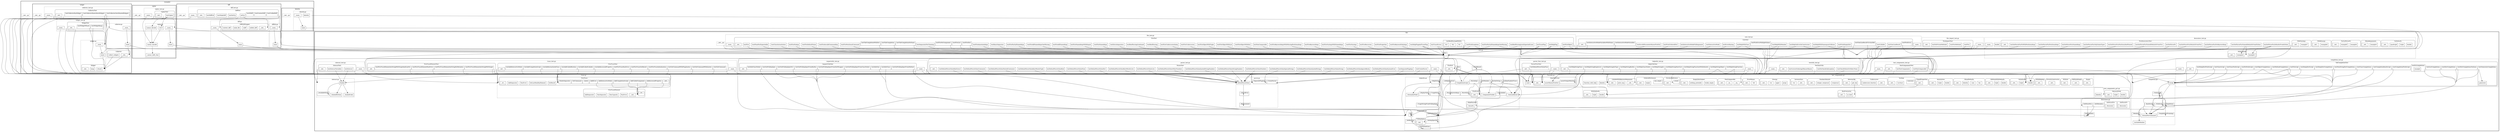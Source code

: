 strict digraph {
compound = true;
concentrate=true;
node [shape=box];

subgraph cluster130 {
style=bold;label="examples";
GRAPH_DUMMY130 [shape=point, style=invis];
subgraph cluster20 {
style=bold;label="cipher";
GRAPH_DUMMY20 [shape=point, style=invis];
subgraph cluster0 {
style=dashed;label="cipher.py";
GRAPH_DUMMY0 [shape=point, style=invis];
1 [style=solid,label="caesar_encode"];
4 [style=solid,label="caesar_decode"];
7 [style=solid,label="rot13"];
9 [style=solid,label="_caesar_shift_char"];
12 [style=solid,label="main"];
13 [style=solid,label="__main__"];
}
subgraph cluster14 {
style=dashed;label="cipher_test.py";
GRAPH_DUMMY14 [shape=point, style=invis];
subgraph cluster15 {
style=rounded;label="CipherTest";
GRAPH_DUMMY15 [shape=point, style=invis];
16 [style=solid,label="testCipher"];
18 [style=solid,label="__init__"];
}
19 [style=solid,label="__main__"];
}
21 [style=dashed,label="__init__.py"];
}
subgraph cluster74 {
style=bold;label="diff";
GRAPH_DUMMY74 [shape=point, style=invis];
subgraph cluster22 {
style=dashed;label="diff.py";
GRAPH_DUMMY22 [shape=point, style=invis];
subgraph cluster23 {
style=rounded;label="DiffLibWrapper";
GRAPH_DUMMY23 [shape=point, style=invis];
24 [style=solid,label="__init__"];
34 [style=solid,label="unified_diff"];
37 [style=solid,label="ndiff"];
39 [style=solid,label="make_file"];
43 [style=solid,label="context_diff"];
}
46 [style=solid,label="main"];
47 [style=solid,label="__main__"];
}
subgraph cluster48 {
style=dashed;label="difffull.py";
GRAPH_DUMMY48 [shape=point, style=invis];
49 [style=solid,label="main"];
50 [style=solid,label="__main__"];
}
subgraph cluster51 {
style=dashed;label="diff_test.py";
GRAPH_DUMMY51 [shape=point, style=invis];
subgraph cluster52 {
style=rounded;label="DiffTest";
GRAPH_DUMMY52 [shape=point, style=invis];
53 [style=solid,label="setUp"];
55 [style=solid,label="testSetUp"];
subgraph cluster57 {
style=solid;label="testUnifiedDiff";
GRAPH_DUMMY57 [shape=point, style=invis];
}
subgraph cluster60 {
style=solid;label="testContextDiff";
GRAPH_DUMMY60 [shape=point, style=invis];
}
subgraph cluster64 {
style=solid;label="testNDiff";
GRAPH_DUMMY64 [shape=point, style=invis];
}
68 [style=solid,label="testMakeDiff"];
70 [style=solid,label="testDiffFull"];
72 [style=solid,label="__init__"];
}
73 [style=solid,label="__main__"];
}
75 [style=dashed,label="__init__.py"];
}
subgraph cluster82 {
style=bold;label="identity";
GRAPH_DUMMY82 [shape=point, style=invis];
subgraph cluster76 {
style=dashed;label="identity.py";
GRAPH_DUMMY76 [shape=point, style=invis];
77 [style=solid,label="identity"];
79 [style=solid,label="main"];
81 [style=solid,label="__main__"];
}
83 [style=dashed,label="__init__.py"];
}
subgraph cluster128 {
style=bold;label="widget";
GRAPH_DUMMY128 [shape=point, style=invis];
subgraph cluster84 {
style=dashed;label="collector.py";
GRAPH_DUMMY84 [shape=point, style=invis];
subgraph cluster85 {
style=rounded;label="Collector";
GRAPH_DUMMY85 [shape=point, style=invis];
86 [style=solid,label="__init__"];
90 [style=solid,label="collect_widgets"];
}
92 [style=solid,label="main"];
93 [style=solid,label="__main__"];
}
subgraph cluster94 {
style=dashed;label="collector_test.py";
GRAPH_DUMMY94 [shape=point, style=invis];
subgraph cluster95 {
style=rounded;label="CollectorTest";
GRAPH_DUMMY95 [shape=point, style=invis];
subgraph cluster96 {
style=solid;label="testCollectorHasWidget";
GRAPH_DUMMY96 [shape=point, style=invis];
}
subgraph cluster99 {
style=solid;label="testCollectorWantsMoreWidgets";
GRAPH_DUMMY99 [shape=point, style=invis];
}
subgraph cluster102 {
style=solid;label="testCollectorGetsWantedWidgets";
GRAPH_DUMMY102 [shape=point, style=invis];
}
105 [style=solid,label="__init__"];
}
106 [style=solid,label="__main__"];
}
subgraph cluster107 {
style=dashed;label="widget.py";
GRAPH_DUMMY107 [shape=point, style=invis];
subgraph cluster108 {
style=rounded;label="Widget";
GRAPH_DUMMY108 [shape=point, style=invis];
109 [style=solid,label="whack"];
112 [style=solid,label="bang"];
115 [style=solid,label="__init__"];
}
116 [style=solid,label="main"];
117 [style=solid,label="__main__"];
}
subgraph cluster118 {
style=dashed;label="widget_test.py";
GRAPH_DUMMY118 [shape=point, style=invis];
subgraph cluster119 {
style=rounded;label="WidgetTest";
GRAPH_DUMMY119 [shape=point, style=invis];
subgraph cluster120 {
style=solid;label="testWidgetWhack";
GRAPH_DUMMY120 [shape=point, style=invis];
}
subgraph cluster123 {
style=solid;label="testWidgetBang";
GRAPH_DUMMY123 [shape=point, style=invis];
}
126 [style=solid,label="__init__"];
}
127 [style=solid,label="__main__"];
}
129 [style=dashed,label="__init__.py"];
}
131 [style=dashed,label="__init__.py"];
}
subgraph cluster1351 {
style=bold;label="fire";
GRAPH_DUMMY1351 [shape=point, style=invis];
subgraph cluster132 {
style=dashed;label="completion.py";
GRAPH_DUMMY132 [shape=point, style=invis];
133 [style=solid,label="Script"];
subgraph cluster138 {
style=solid;label="_BashScript";
GRAPH_DUMMY138 [shape=point, style=invis];
}
subgraph cluster148 {
style=solid;label="_FishScript";
GRAPH_DUMMY148 [shape=point, style=invis];
}
158 [style=solid,label="_IncludeMember"];
subgraph cluster161 {
style=solid;label="_Members";
GRAPH_DUMMY161 [shape=point, style=invis];
}
subgraph cluster165 {
style=solid;label="_CompletionsFromArgs";
GRAPH_DUMMY165 [shape=point, style=invis];
}
subgraph cluster169 {
style=solid;label="Completions";
GRAPH_DUMMY169 [shape=point, style=invis];
}
173 [style=solid,label="_FormatForCommand"];
subgraph cluster175 {
style=solid;label="_Commands";
GRAPH_DUMMY175 [shape=point, style=invis];
}
}
subgraph cluster179 {
style=dashed;label="completion_test.py";
GRAPH_DUMMY179 [shape=point, style=invis];
subgraph cluster180 {
style=rounded;label="TabCompletionTest";
GRAPH_DUMMY180 [shape=point, style=invis];
subgraph cluster181 {
style=solid;label="testCompletionBashScript";
GRAPH_DUMMY181 [shape=point, style=invis];
}
subgraph cluster185 {
style=solid;label="testCompletionFishScript";
GRAPH_DUMMY185 [shape=point, style=invis];
}
subgraph cluster189 {
style=solid;label="testFnCompletions";
GRAPH_DUMMY189 [shape=point, style=invis];
191 [style=solid,label="example"];
}
subgraph cluster196 {
style=solid;label="testListCompletions";
GRAPH_DUMMY196 [shape=point, style=invis];
}
subgraph cluster199 {
style=solid;label="testDictCompletions";
GRAPH_DUMMY199 [shape=point, style=invis];
}
subgraph cluster203 {
style=solid;label="testDictCompletionsVerbose";
GRAPH_DUMMY203 [shape=point, style=invis];
}
subgraph cluster207 {
style=solid;label="testDeepDictCompletions";
GRAPH_DUMMY207 [shape=point, style=invis];
}
subgraph cluster211 {
style=solid;label="testDeepDictScript";
GRAPH_DUMMY211 [shape=point, style=invis];
}
subgraph cluster215 {
style=solid;label="testFnScript";
GRAPH_DUMMY215 [shape=point, style=invis];
}
subgraph cluster218 {
style=solid;label="testClassScript";
GRAPH_DUMMY218 [shape=point, style=invis];
}
subgraph cluster221 {
style=solid;label="testDeepDictFishScript";
GRAPH_DUMMY221 [shape=point, style=invis];
}
subgraph cluster225 {
style=solid;label="testFnFishScript";
GRAPH_DUMMY225 [shape=point, style=invis];
}
subgraph cluster228 {
style=solid;label="testClassFishScript";
GRAPH_DUMMY228 [shape=point, style=invis];
}
subgraph cluster231 {
style=solid;label="testNonStringDictCompletions";
GRAPH_DUMMY231 [shape=point, style=invis];
}
subgraph cluster234 {
style=solid;label="testGeneratorCompletions";
GRAPH_DUMMY234 [shape=point, style=invis];
236 [style=solid,label="generator"];
}
subgraph cluster238 {
style=solid;label="testClassCompletions";
GRAPH_DUMMY238 [shape=point, style=invis];
}
subgraph cluster241 {
style=solid;label="testObjectCompletions";
GRAPH_DUMMY241 [shape=point, style=invis];
}
subgraph cluster244 {
style=solid;label="testMethodCompletions";
GRAPH_DUMMY244 [shape=point, style=invis];
}
247 [style=solid,label="__init__"];
}
248 [style=solid,label="__main__"];
}
subgraph cluster249 {
style=dashed;label="core.py";
GRAPH_DUMMY249 [shape=point, style=invis];
subgraph cluster250 {
style=solid;label="Fire";
GRAPH_DUMMY250 [shape=point, style=invis];
}
262 [style=solid,label="CompletionScript"];
subgraph cluster266 {
style=rounded;label="FireError";
GRAPH_DUMMY266 [shape=point, style=invis];
267 [style=solid,label="__init__"];
}
subgraph cluster268 {
style=rounded;label="FireExit";
GRAPH_DUMMY268 [shape=point, style=invis];
269 [style=solid,label="__init__"];
}
subgraph cluster274 {
style=solid;label="_IsHelpShortcut";
GRAPH_DUMMY274 [shape=point, style=invis];
}
subgraph cluster285 {
style=solid;label="_PrintResult";
GRAPH_DUMMY285 [shape=point, style=invis];
}
subgraph cluster289 {
style=solid;label="_DictAsString";
GRAPH_DUMMY289 [shape=point, style=invis];
}
297 [style=solid,label="_ComponentVisible"];
300 [style=solid,label="_OneLineResult"];
subgraph cluster302 {
style=solid;label="_Fire";
GRAPH_DUMMY302 [shape=point, style=invis];
}
subgraph cluster338 {
style=solid;label="_GetMember";
GRAPH_DUMMY338 [shape=point, style=invis];
}
subgraph cluster344 {
style=solid;label="_CallAndUpdateTrace";
GRAPH_DUMMY344 [shape=point, style=invis];
}
subgraph cluster356 {
style=solid;label="_CallCallable";
GRAPH_DUMMY356 [shape=point, style=invis];
}
subgraph cluster364 {
style=solid;label="_MakeParseFn";
GRAPH_DUMMY364 [shape=point, style=invis];
370 [style=solid,label="_ParseFn"];
}
subgraph cluster372 {
style=solid;label="_ParseArgs";
GRAPH_DUMMY372 [shape=point, style=invis];
}
subgraph cluster385 {
style=solid;label="_ParseKeywordArgs";
GRAPH_DUMMY385 [shape=point, style=invis];
}
subgraph cluster401 {
style=solid;label="_ParseValue";
GRAPH_DUMMY401 [shape=point, style=invis];
}
}
subgraph cluster411 {
style=dashed;label="core_test.py";
GRAPH_DUMMY411 [shape=point, style=invis];
subgraph cluster412 {
style=rounded;label="CoreTest";
GRAPH_DUMMY412 [shape=point, style=invis];
413 [style=solid,label="testOneLineResult"];
subgraph cluster415 {
style=solid;label="testOneLineResultCircularRef";
GRAPH_DUMMY415 [shape=point, style=invis];
}
418 [style=solid,label="testInteractiveMode"];
421 [style=solid,label="testInteractiveModeFullArgument"];
subgraph cluster424 {
style=solid;label="testInteractiveModeVariables";
GRAPH_DUMMY424 [shape=point, style=invis];
}
subgraph cluster428 {
style=solid;label="testInteractiveModeVariablesWithName";
GRAPH_DUMMY428 [shape=point, style=invis];
}
432 [style=solid,label="testHelpWithClass"];
434 [style=solid,label="testHelpWithMember"];
436 [style=solid,label="testHelpOnErrorInConstructor"];
438 [style=solid,label="testHelpWithNamespaceCollision"];
440 [style=solid,label="testInvalidParameterRaisesFireExit"];
442 [style=solid,label="testErrorRaising"];
subgraph cluster444 {
style=solid;label="testFireError";
GRAPH_DUMMY444 [shape=point, style=invis];
}
subgraph cluster447 {
style=solid;label="testFireErrorMultipleValues";
GRAPH_DUMMY447 [shape=point, style=invis];
}
450 [style=solid,label="testPrintEmptyDict"];
452 [style=solid,label="testPrintOrderedDict"];
454 [style=solid,label="testCallable"];
456 [style=solid,label="__init__"];
}
457 [style=solid,label="__main__"];
}
subgraph cluster458 {
style=dashed;label="decorators.py";
GRAPH_DUMMY458 [shape=point, style=invis];
subgraph cluster462 {
style=solid;label="SetParseFn";
GRAPH_DUMMY462 [shape=point, style=invis];
465 [style=solid,label="_Decorator"];
}
subgraph cluster467 {
style=solid;label="SetParseFns";
GRAPH_DUMMY467 [shape=point, style=invis];
470 [style=solid,label="_Decorator"];
}
subgraph cluster472 {
style=solid;label="_SetMetadata";
GRAPH_DUMMY472 [shape=point, style=invis];
}
subgraph cluster478 {
style=solid;label="GetMetadata";
GRAPH_DUMMY478 [shape=point, style=invis];
}
subgraph cluster481 {
style=solid;label="GetParseFns";
GRAPH_DUMMY481 [shape=point, style=invis];
}
}
subgraph cluster485 {
style=dashed;label="decorators_test.py";
GRAPH_DUMMY485 [shape=point, style=invis];
subgraph cluster486 {
style=rounded;label="NoDefaults";
GRAPH_DUMMY486 [shape=point, style=invis];
487 [style=solid,label="double"];
490 [style=solid,label="triple"];
493 [style=solid,label="quadruple"];
496 [style=solid,label="__init__"];
}
497 [style=solid,label="double"];
subgraph cluster499 {
style=rounded;label="WithDefaults";
GRAPH_DUMMY499 [shape=point, style=invis];
500 [style=solid,label="example1"];
503 [style=solid,label="example2"];
506 [style=solid,label="__init__"];
}
subgraph cluster507 {
style=rounded;label="MixedArguments";
GRAPH_DUMMY507 [shape=point, style=invis];
508 [style=solid,label="example3"];
512 [style=solid,label="__init__"];
}
subgraph cluster513 {
style=rounded;label="PartialParseFn";
GRAPH_DUMMY513 [shape=point, style=invis];
514 [style=solid,label="example4"];
518 [style=solid,label="example5"];
522 [style=solid,label="__init__"];
}
subgraph cluster523 {
style=rounded;label="WithKwargs";
GRAPH_DUMMY523 [shape=point, style=invis];
524 [style=solid,label="example6"];
527 [style=solid,label="__init__"];
}
subgraph cluster528 {
style=rounded;label="WithVarArgs";
GRAPH_DUMMY528 [shape=point, style=invis];
529 [style=solid,label="example7"];
535 [style=solid,label="__init__"];
}
subgraph cluster536 {
style=rounded;label="FireDecoratorsTest";
GRAPH_DUMMY536 [shape=point, style=invis];
537 [style=solid,label="testSetParseFnsNamedArgs"];
539 [style=solid,label="testSetParseFnsPositionalArgs"];
541 [style=solid,label="testSetParseFnsFnWithPositionalArgs"];
543 [style=solid,label="testSetParseFnsDefaultsFromPython"];
545 [style=solid,label="testSetParseFnsDefaultsFromFire"];
547 [style=solid,label="testSetParseFnsNamedDefaultsFromPython"];
549 [style=solid,label="testSetParseFnsNamedDefaultsFromFire"];
551 [style=solid,label="testSetParseFnsPositionalAndNamed"];
553 [style=solid,label="testSetParseFnsOnlySomeTypes"];
555 [style=solid,label="testSetParseFnsForKeywordArgs"];
557 [style=solid,label="testSetParseFn"];
559 [style=solid,label="__init__"];
}
560 [style=solid,label="__main__"];
}
subgraph cluster561 {
style=dashed;label="fire_import_test.py";
GRAPH_DUMMY561 [shape=point, style=invis];
subgraph cluster562 {
style=rounded;label="FireImportTest";
GRAPH_DUMMY562 [shape=point, style=invis];
563 [style=solid,label="testFire"];
565 [style=solid,label="testFireMethods"];
567 [style=solid,label="testNoPrivateMethods"];
569 [style=solid,label="__init__"];
}
570 [style=solid,label="__main__"];
}
subgraph cluster571 {
style=dashed;label="fire_test.py";
GRAPH_DUMMY571 [shape=point, style=invis];
subgraph cluster572 {
style=rounded;label="FireTest";
GRAPH_DUMMY572 [shape=point, style=invis];
573 [style=solid,label="testFire"];
575 [style=solid,label="testFirePositionalCommand"];
577 [style=solid,label="testFireInvalidCommandArg"];
579 [style=solid,label="testFireDefaultName"];
581 [style=solid,label="testFireNoArgs"];
583 [style=solid,label="testFireExceptions"];
585 [style=solid,label="testFireNamedArgs"];
587 [style=solid,label="testFireNamedArgsWithEquals"];
589 [style=solid,label="testFireAllNamedArgs"];
591 [style=solid,label="testFireAllNamedArgsOneMissing"];
593 [style=solid,label="testFirePartialNamedArgs"];
595 [style=solid,label="testFirePartialNamedArgsOneMissing"];
597 [style=solid,label="testFireAnnotatedArgs"];
599 [style=solid,label="testFireKeywordOnlyArgs"];
601 [style=solid,label="testFireProperties"];
603 [style=solid,label="testFireRecursion"];
605 [style=solid,label="testFireVarArgs"];
607 [style=solid,label="testFireVarArgsWithNamedArgs"];
609 [style=solid,label="testFireKeywordArgs"];
611 [style=solid,label="testFireKeywordArgsWithMissingPositionalArgs"];
613 [style=solid,label="testFireObject"];
subgraph cluster615 {
style=solid;label="testFireDict";
GRAPH_DUMMY615 [shape=point, style=invis];
}
618 [style=solid,label="testFireObjectWithDict"];
subgraph cluster620 {
style=solid;label="testFireList";
GRAPH_DUMMY620 [shape=point, style=invis];
}
623 [style=solid,label="testFireObjectWithList"];
625 [style=solid,label="testFireObjectWithTuple"];
subgraph cluster627 {
style=solid;label="testFireNoComponent";
GRAPH_DUMMY627 [shape=point, style=invis];
}
631 [style=solid,label="testFireUnderscores"];
633 [style=solid,label="testFireUnderscoresInArg"];
635 [style=solid,label="testBoolParsing"];
637 [style=solid,label="testBoolParsingContinued"];
639 [style=solid,label="testBoolParsingLessExpectedCases"];
subgraph cluster641 {
style=solid;label="testBoolParsingWithNo";
GRAPH_DUMMY641 [shape=point, style=invis];
643 [style=solid,label="fn1"];
646 [style=solid,label="fn2"];
649 [style=solid,label="fn3"];
}
652 [style=solid,label="testTraceFlag"];
654 [style=solid,label="testHelpFlag"];
656 [style=solid,label="testHelpFlagAndTraceFlag"];
subgraph cluster658 {
style=solid;label="testTabCompletionNoName";
GRAPH_DUMMY658 [shape=point, style=invis];
}
subgraph cluster661 {
style=solid;label="testTabCompletion";
GRAPH_DUMMY661 [shape=point, style=invis];
}
subgraph cluster664 {
style=solid;label="testTabCompletionWithDict";
GRAPH_DUMMY664 [shape=point, style=invis];
}
668 [style=solid,label="testBasicSeparator"];
670 [style=solid,label="testNonComparable"];
672 [style=solid,label="testExtraSeparators"];
674 [style=solid,label="testSeparatorForChaining"];
676 [style=solid,label="testFloatForExpectedInt"];
678 [style=solid,label="testClassInstantiation"];
680 [style=solid,label="testTraceErrors"];
682 [style=solid,label="__init__"];
}
683 [style=solid,label="__main__"];
}
subgraph cluster684 {
style=dashed;label="helputils.py";
GRAPH_DUMMY684 [shape=point, style=invis];
685 [style=solid,label="_NormalizeField"];
subgraph cluster687 {
style=solid;label="_DisplayValue";
GRAPH_DUMMY687 [shape=point, style=invis];
}
subgraph cluster695 {
style=solid;label="HelpString";
GRAPH_DUMMY695 [shape=point, style=invis];
}
subgraph cluster706 {
style=solid;label="_UsageStringFromFullArgSpec";
GRAPH_DUMMY706 [shape=point, style=invis];
}
subgraph cluster717 {
style=solid;label="UsageString";
GRAPH_DUMMY717 [shape=point, style=invis];
}
}
subgraph cluster725 {
style=dashed;label="helputils_test.py";
GRAPH_DUMMY725 [shape=point, style=invis];
subgraph cluster726 {
style=rounded;label="HelpUtilsTest";
GRAPH_DUMMY726 [shape=point, style=invis];
subgraph cluster727 {
style=solid;label="testHelpStringClass";
GRAPH_DUMMY727 [shape=point, style=invis];
}
subgraph cluster730 {
style=solid;label="testHelpStringObject";
GRAPH_DUMMY730 [shape=point, style=invis];
}
subgraph cluster734 {
style=solid;label="testHelpStringFunction";
GRAPH_DUMMY734 [shape=point, style=invis];
}
subgraph cluster738 {
style=solid;label="testHelpStringFunctionWithDefaults";
GRAPH_DUMMY738 [shape=point, style=invis];
}
subgraph cluster742 {
style=solid;label="testHelpStringBuiltin";
GRAPH_DUMMY742 [shape=point, style=invis];
}
subgraph cluster745 {
style=solid;label="testHelpStringIntType";
GRAPH_DUMMY745 [shape=point, style=invis];
}
subgraph cluster748 {
style=solid;label="testHelpStringEmptyList";
GRAPH_DUMMY748 [shape=point, style=invis];
}
subgraph cluster751 {
style=solid;label="testHelpStringShortList";
GRAPH_DUMMY751 [shape=point, style=invis];
}
subgraph cluster754 {
style=solid;label="testHelpStringInt";
GRAPH_DUMMY754 [shape=point, style=invis];
}
subgraph cluster757 {
style=solid;label="testHelpClassNoInit";
GRAPH_DUMMY757 [shape=point, style=invis];
}
760 [style=solid,label="__init__"];
}
761 [style=solid,label="__main__"];
}
subgraph cluster762 {
style=dashed;label="inspectutils.py";
GRAPH_DUMMY762 [shape=point, style=invis];
subgraph cluster763 {
style=rounded;label="FullArgSpec";
GRAPH_DUMMY763 [shape=point, style=invis];
764 [style=solid,label="__init__"];
}
subgraph cluster780 {
style=solid;label="_GetArgSpecInfo";
GRAPH_DUMMY780 [shape=point, style=invis];
}
subgraph cluster784 {
style=solid;label="GetFullArgSpec";
GRAPH_DUMMY784 [shape=point, style=invis];
}
subgraph cluster793 {
style=solid;label="GetFileAndLine";
GRAPH_DUMMY793 [shape=point, style=invis];
}
subgraph cluster799 {
style=solid;label="Info";
GRAPH_DUMMY799 [shape=point, style=invis];
}
subgraph cluster806 {
style=solid;label="_InfoBackup";
GRAPH_DUMMY806 [shape=point, style=invis];
}
}
subgraph cluster812 {
style=dashed;label="inspectutils_test.py";
GRAPH_DUMMY812 [shape=point, style=invis];
subgraph cluster813 {
style=rounded;label="InspectUtilsTest";
GRAPH_DUMMY813 [shape=point, style=invis];
subgraph cluster814 {
style=solid;label="testGetFullArgSpec";
GRAPH_DUMMY814 [shape=point, style=invis];
}
subgraph cluster817 {
style=solid;label="testGetFullArgSpecPy3";
GRAPH_DUMMY817 [shape=point, style=invis];
}
subgraph cluster820 {
style=solid;label="testGetFullArgSpecFromBuiltin";
GRAPH_DUMMY820 [shape=point, style=invis];
}
subgraph cluster823 {
style=solid;label="testGetFullArgSpecFromSlotWrapper";
GRAPH_DUMMY823 [shape=point, style=invis];
}
subgraph cluster826 {
style=solid;label="testGetFullArgSpecFromClassNoInit";
GRAPH_DUMMY826 [shape=point, style=invis];
}
subgraph cluster829 {
style=solid;label="testGetFullArgSpecFromMethod";
GRAPH_DUMMY829 [shape=point, style=invis];
}
subgraph cluster832 {
style=solid;label="testInfoOne";
GRAPH_DUMMY832 [shape=point, style=invis];
}
subgraph cluster835 {
style=solid;label="testInfoClass";
GRAPH_DUMMY835 [shape=point, style=invis];
}
subgraph cluster838 {
style=solid;label="testInfoClassNoInit";
GRAPH_DUMMY838 [shape=point, style=invis];
}
841 [style=solid,label="__init__"];
}
842 [style=solid,label="__main__"];
}
subgraph cluster843 {
style=dashed;label="interact.py";
GRAPH_DUMMY843 [shape=point, style=invis];
844 [style=solid,label="Embed"];
subgraph cluster847 {
style=solid;label="_AvailableString";
GRAPH_DUMMY847 [shape=point, style=invis];
}
854 [style=solid,label="_EmbedIPython"];
857 [style=solid,label="_EmbedCode"];
}
subgraph cluster859 {
style=dashed;label="interact_test.py";
GRAPH_DUMMY859 [shape=point, style=invis];
subgraph cluster861 {
style=rounded;label="InteractTest";
GRAPH_DUMMY861 [shape=point, style=invis];
862 [style=solid,label="testInteract"];
865 [style=solid,label="testInteractVariables"];
868 [style=solid,label="__init__"];
}
869 [style=solid,label="__main__"];
}
subgraph cluster870 {
style=dashed;label="parser.py";
GRAPH_DUMMY870 [shape=point, style=invis];
subgraph cluster871 {
style=solid;label="CreateParser";
GRAPH_DUMMY871 [shape=point, style=invis];
}
subgraph cluster873 {
style=solid;label="SeparateFlagArgs";
GRAPH_DUMMY873 [shape=point, style=invis];
}
877 [style=solid,label="DefaultParseValue"];
subgraph cluster879 {
style=solid;label="_LiteralEval";
GRAPH_DUMMY879 [shape=point, style=invis];
}
subgraph cluster884 {
style=solid;label="_Replacement";
GRAPH_DUMMY884 [shape=point, style=invis];
}
}
subgraph cluster887 {
style=dashed;label="parser_fuzz_test.py";
GRAPH_DUMMY887 [shape=point, style=invis];
subgraph cluster888 {
style=rounded;label="ParserFuzzTest";
GRAPH_DUMMY888 [shape=point, style=invis];
subgraph cluster889 {
style=solid;label="testDefaultParseValueFuzz";
GRAPH_DUMMY889 [shape=point, style=invis];
}
897 [style=solid,label="__init__"];
}
898 [style=solid,label="__main__"];
}
subgraph cluster899 {
style=dashed;label="parser_test.py";
GRAPH_DUMMY899 [shape=point, style=invis];
subgraph cluster900 {
style=rounded;label="ParserTest";
GRAPH_DUMMY900 [shape=point, style=invis];
901 [style=solid,label="testCreateParser"];
903 [style=solid,label="testSeparateFlagArgs"];
905 [style=solid,label="testDefaultParseValueStrings"];
907 [style=solid,label="testDefaultParseValueQuotedStrings"];
909 [style=solid,label="testDefaultParseValueSpecialStrings"];
911 [style=solid,label="testDefaultParseValueNumbers"];
913 [style=solid,label="testDefaultParseValueStringNumbers"];
915 [style=solid,label="testDefaultParseValueQuotedStringNumbers"];
917 [style=solid,label="testDefaultParseValueOtherNumbers"];
919 [style=solid,label="testDefaultParseValueLists"];
921 [style=solid,label="testDefaultParseValueBareWordsLists"];
923 [style=solid,label="testDefaultParseValueDict"];
925 [style=solid,label="testDefaultParseValueNone"];
927 [style=solid,label="testDefaultParseValueBool"];
929 [style=solid,label="testDefaultParseValueBareWordsTuple"];
931 [style=solid,label="testDefaultParseValueNestedContainers"];
933 [style=solid,label="testDefaultParseValueComments"];
935 [style=solid,label="testDefaultParseValueBadLiteral"];
937 [style=solid,label="testDefaultParseValueSyntaxError"];
939 [style=solid,label="testDefaultParseValueIgnoreBinOp"];
941 [style=solid,label="__init__"];
}
942 [style=solid,label="__main__"];
}
subgraph cluster943 {
style=dashed;label="testutils.py";
GRAPH_DUMMY943 [shape=point, style=invis];
subgraph cluster944 {
style=rounded;label="BaseTestCase";
GRAPH_DUMMY944 [shape=point, style=invis];
subgraph cluster945 {
style=solid;label="assertOutputMatches";
GRAPH_DUMMY945 [shape=point, style=invis];
}
953 [style=solid,label="assertRaisesFireExit"];
957 [style=solid,label="__init__"];
}
958 [style=solid,label="main"];
}
subgraph cluster959 {
style=dashed;label="testutils_test.py";
GRAPH_DUMMY959 [shape=point, style=invis];
subgraph cluster960 {
style=rounded;label="TestTestUtils";
GRAPH_DUMMY960 [shape=point, style=invis];
961 [style=solid,label="testNoCheckOnException"];
963 [style=solid,label="testCheckStdoutOrStderrNone"];
965 [style=solid,label="testCorrectOrderingOfAssertRaises"];
967 [style=solid,label="__init__"];
}
968 [style=solid,label="__main__"];
}
subgraph cluster969 {
style=dashed;label="test_components.py";
GRAPH_DUMMY969 [shape=point, style=invis];
970 [style=solid,label="identity"];
977 [style=solid,label="function_with_help"];
subgraph cluster979 {
style=rounded;label="Empty";
GRAPH_DUMMY979 [shape=point, style=invis];
980 [style=solid,label="__init__"];
}
subgraph cluster981 {
style=rounded;label="OldStyleEmpty";
GRAPH_DUMMY981 [shape=point, style=invis];
982 [style=solid,label="__init__"];
}
subgraph cluster983 {
style=rounded;label="WithInit";
GRAPH_DUMMY983 [shape=point, style=invis];
984 [style=solid,label="__init__"];
}
subgraph cluster986 {
style=rounded;label="ErrorInConstructor";
GRAPH_DUMMY986 [shape=point, style=invis];
987 [style=solid,label="__init__"];
}
subgraph cluster991 {
style=rounded;label="WithHelpArg";
GRAPH_DUMMY991 [shape=point, style=invis];
992 [style=solid,label="__init__"];
}
subgraph cluster997 {
style=rounded;label="NoDefaults";
GRAPH_DUMMY997 [shape=point, style=invis];
998 [style=solid,label="double"];
1001 [style=solid,label="triple"];
1004 [style=solid,label="__init__"];
}
subgraph cluster1005 {
style=rounded;label="WithDefaults";
GRAPH_DUMMY1005 [shape=point, style=invis];
1006 [style=solid,label="double"];
1009 [style=solid,label="triple"];
1012 [style=solid,label="__init__"];
}
subgraph cluster1013 {
style=rounded;label="OldStyleWithDefaults";
GRAPH_DUMMY1013 [shape=point, style=invis];
1014 [style=solid,label="double"];
1017 [style=solid,label="triple"];
1020 [style=solid,label="__init__"];
}
subgraph cluster1021 {
style=rounded;label="MixedDefaults";
GRAPH_DUMMY1021 [shape=point, style=invis];
1022 [style=solid,label="ten"];
1024 [style=solid,label="sum"];
1028 [style=solid,label="identity"];
1032 [style=solid,label="__init__"];
}
subgraph cluster1033 {
style=rounded;label="Annotations";
GRAPH_DUMMY1033 [shape=point, style=invis];
1034 [style=solid,label="double"];
1037 [style=solid,label="triple"];
1042 [style=solid,label="__init__"];
}
subgraph cluster1043 {
style=rounded;label="TypedProperties";
GRAPH_DUMMY1043 [shape=point, style=invis];
1044 [style=solid,label="__init__"];
}
subgraph cluster1053 {
style=rounded;label="VarArgs";
GRAPH_DUMMY1053 [shape=point, style=invis];
subgraph cluster1054 {
style=solid;label="cumsums";
GRAPH_DUMMY1054 [shape=point, style=invis];
}
1059 [style=solid,label="varchars"];
1064 [style=solid,label="__init__"];
}
subgraph cluster1065 {
style=rounded;label="Underscores";
GRAPH_DUMMY1065 [shape=point, style=invis];
1066 [style=solid,label="__init__"];
1069 [style=solid,label="underscore_function"];
}
subgraph cluster1072 {
style=rounded;label="BoolConverter";
GRAPH_DUMMY1072 [shape=point, style=invis];
1073 [style=solid,label="as_bool"];
1076 [style=solid,label="__init__"];
}
subgraph cluster1077 {
style=rounded;label="ReturnsObj";
GRAPH_DUMMY1077 [shape=point, style=invis];
1078 [style=solid,label="get_obj"];
1081 [style=solid,label="__init__"];
}
subgraph cluster1082 {
style=rounded;label="NumberDefaults";
GRAPH_DUMMY1082 [shape=point, style=invis];
1083 [style=solid,label="reciprocal"];
1086 [style=solid,label="integer_reciprocal"];
1089 [style=solid,label="__init__"];
}
subgraph cluster1090 {
style=rounded;label="InstanceVars";
GRAPH_DUMMY1090 [shape=point, style=invis];
1091 [style=solid,label="__init__"];
1097 [style=solid,label="run"];
}
subgraph cluster1101 {
style=rounded;label="Kwargs";
GRAPH_DUMMY1101 [shape=point, style=invis];
1102 [style=solid,label="props"];
1105 [style=solid,label="upper"];
1108 [style=solid,label="run"];
1113 [style=solid,label="__init__"];
}
subgraph cluster1114 {
style=rounded;label="ErrorRaiser";
GRAPH_DUMMY1114 [shape=point, style=invis];
1115 [style=solid,label="fail"];
1117 [style=solid,label="__init__"];
}
subgraph cluster1118 {
style=rounded;label="NonComparable";
GRAPH_DUMMY1118 [shape=point, style=invis];
1119 [style=solid,label="__eq__"];
1122 [style=solid,label="__ne__"];
1125 [style=solid,label="__init__"];
}
subgraph cluster1126 {
style=rounded;label="EmptyDictOutput";
GRAPH_DUMMY1126 [shape=point, style=invis];
1127 [style=solid,label="totally_empty"];
1129 [style=solid,label="nothing_printable"];
1131 [style=solid,label="__init__"];
}
subgraph cluster1132 {
style=rounded;label="CircularReference";
GRAPH_DUMMY1132 [shape=point, style=invis];
subgraph cluster1133 {
style=solid;label="create";
GRAPH_DUMMY1133 [shape=point, style=invis];
}
1137 [style=solid,label="__init__"];
}
subgraph cluster1138 {
style=rounded;label="OrderedDictionary";
GRAPH_DUMMY1138 [shape=point, style=invis];
1139 [style=solid,label="empty"];
subgraph cluster1141 {
style=solid;label="non_empty";
GRAPH_DUMMY1141 [shape=point, style=invis];
}
1145 [style=solid,label="__init__"];
}
subgraph cluster1146 {
style=rounded;label="CallableWithKeywordArgument";
GRAPH_DUMMY1146 [shape=point, style=invis];
1147 [style=solid,label="__call__"];
1150 [style=solid,label="print_msg"];
1153 [style=solid,label="__init__"];
}
}
subgraph cluster1154 {
style=dashed;label="test_components_py3.py";
GRAPH_DUMMY1154 [shape=point, style=invis];
1155 [style=solid,label="identity"];
subgraph cluster1166 {
style=rounded;label="KeywordOnly";
GRAPH_DUMMY1166 [shape=point, style=invis];
1167 [style=solid,label="double"];
1170 [style=solid,label="triple"];
1173 [style=solid,label="__init__"];
}
}
subgraph cluster1174 {
style=dashed;label="test_components_test.py";
GRAPH_DUMMY1174 [shape=point, style=invis];
subgraph cluster1175 {
style=rounded;label="TestComponentsTest";
GRAPH_DUMMY1175 [shape=point, style=invis];
1176 [style=solid,label="testTestComponents"];
1178 [style=solid,label="testNonComparable"];
1180 [style=solid,label="__init__"];
}
1181 [style=solid,label="__main__"];
}
subgraph cluster1182 {
style=dashed;label="trace.py";
GRAPH_DUMMY1182 [shape=point, style=invis];
subgraph cluster1190 {
style=rounded;label="FireTrace";
GRAPH_DUMMY1190 [shape=point, style=invis];
subgraph cluster1191 {
style=solid;label="__init__";
GRAPH_DUMMY1191 [shape=point, style=invis];
}
1206 [style=solid,label="GetResult"];
1208 [style=solid,label="GetLastHealthyElement"];
1210 [style=solid,label="HasError"];
subgraph cluster1212 {
style=solid;label="AddAccessedProperty";
GRAPH_DUMMY1212 [shape=point, style=invis];
}
subgraph cluster1220 {
style=solid;label="AddCalledComponent";
GRAPH_DUMMY1220 [shape=point, style=invis];
}
subgraph cluster1230 {
style=solid;label="AddCompletionScript";
GRAPH_DUMMY1230 [shape=point, style=invis];
}
subgraph cluster1234 {
style=solid;label="AddInteractiveMode";
GRAPH_DUMMY1234 [shape=point, style=invis];
}
subgraph cluster1237 {
style=solid;label="AddError";
GRAPH_DUMMY1237 [shape=point, style=invis];
}
1242 [style=solid,label="AddSeparator"];
subgraph cluster1244 {
style=solid;label="_Quote";
GRAPH_DUMMY1244 [shape=point, style=invis];
}
subgraph cluster1249 {
style=solid;label="GetCommand";
GRAPH_DUMMY1249 [shape=point, style=invis];
}
subgraph cluster1252 {
style=solid;label="NeedsSeparator";
GRAPH_DUMMY1252 [shape=point, style=invis];
}
1255 [style=solid,label="__str__"];
}
subgraph cluster1257 {
style=rounded;label="FireTraceElement";
GRAPH_DUMMY1257 [shape=point, style=invis];
1258 [style=solid,label="__init__"];
1277 [style=solid,label="HasError"];
1279 [style=solid,label="HasCapacity"];
1281 [style=solid,label="HasSeparator"];
1283 [style=solid,label="AddSeparator"];
subgraph cluster1285 {
style=solid;label="__str__";
GRAPH_DUMMY1285 [shape=point, style=invis];
}
}
}
subgraph cluster1289 {
style=dashed;label="trace_test.py";
GRAPH_DUMMY1289 [shape=point, style=invis];
subgraph cluster1290 {
style=rounded;label="FireTraceTest";
GRAPH_DUMMY1290 [shape=point, style=invis];
subgraph cluster1291 {
style=solid;label="testFireTraceInitialization";
GRAPH_DUMMY1291 [shape=point, style=invis];
}
subgraph cluster1294 {
style=solid;label="testFireTraceGetResult";
GRAPH_DUMMY1294 [shape=point, style=invis];
}
subgraph cluster1297 {
style=solid;label="testFireTraceHasError";
GRAPH_DUMMY1297 [shape=point, style=invis];
}
subgraph cluster1300 {
style=solid;label="testAddAccessedProperty";
GRAPH_DUMMY1300 [shape=point, style=invis];
}
subgraph cluster1304 {
style=solid;label="testAddCalledCallable";
GRAPH_DUMMY1304 [shape=point, style=invis];
}
subgraph cluster1308 {
style=solid;label="testAddCalledRoutine";
GRAPH_DUMMY1308 [shape=point, style=invis];
}
subgraph cluster1312 {
style=solid;label="testAddInstantiatedClass";
GRAPH_DUMMY1312 [shape=point, style=invis];
}
subgraph cluster1317 {
style=solid;label="testAddCompletionScript";
GRAPH_DUMMY1317 [shape=point, style=invis];
}
subgraph cluster1320 {
style=solid;label="testAddInteractiveMode";
GRAPH_DUMMY1320 [shape=point, style=invis];
}
subgraph cluster1323 {
style=solid;label="testGetCommand";
GRAPH_DUMMY1323 [shape=point, style=invis];
}
subgraph cluster1327 {
style=solid;label="testGetCommandWithQuotes";
GRAPH_DUMMY1327 [shape=point, style=invis];
}
subgraph cluster1331 {
style=solid;label="testGetCommandWithFlagQuotes";
GRAPH_DUMMY1331 [shape=point, style=invis];
}
1335 [style=solid,label="__init__"];
}
subgraph cluster1336 {
style=rounded;label="FireTraceElementTest";
GRAPH_DUMMY1336 [shape=point, style=invis];
subgraph cluster1337 {
style=solid;label="testFireTraceElementHasError";
GRAPH_DUMMY1337 [shape=point, style=invis];
}
subgraph cluster1340 {
style=solid;label="testFireTraceElementAsStringNoMetadata";
GRAPH_DUMMY1340 [shape=point, style=invis];
}
subgraph cluster1343 {
style=solid;label="testFireTraceElementAsStringWithTarget";
GRAPH_DUMMY1343 [shape=point, style=invis];
}
subgraph cluster1346 {
style=solid;label="testFireTraceElementAsStringWithTargetAndLineNo";
GRAPH_DUMMY1346 [shape=point, style=invis];
}
1349 [style=solid,label="__init__"];
}
1350 [style=solid,label="__main__"];
}
subgraph cluster1352 {
style=dashed;label="__init__.py";
GRAPH_DUMMY1352 [shape=point, style=invis];
}
}
GRAPH_DUMMY0 -> GRAPH_DUMMY1351;
1 -> 9;
4 -> 1;
7 -> 1;
12 -> GRAPH_DUMMY250;
13 -> 12;
GRAPH_DUMMY14 -> GRAPH_DUMMY943;
GRAPH_DUMMY14 -> GRAPH_DUMMY0;
GRAPH_DUMMY15 -> GRAPH_DUMMY944;
16 -> 7;
16 -> 1;
16 -> 4;
19 -> 958;
GRAPH_DUMMY22 -> GRAPH_DUMMY1351;
46 -> GRAPH_DUMMY250;
47 -> 46;
GRAPH_DUMMY48 -> GRAPH_DUMMY1351;
49 -> GRAPH_DUMMY250;
50 -> 49;
GRAPH_DUMMY51 -> GRAPH_DUMMY943;
GRAPH_DUMMY51 -> GRAPH_DUMMY22;
GRAPH_DUMMY51 -> GRAPH_DUMMY48;
GRAPH_DUMMY52 -> GRAPH_DUMMY944;
53 -> GRAPH_DUMMY23;
73 -> 958;
GRAPH_DUMMY76 -> GRAPH_DUMMY1351;
79 -> GRAPH_DUMMY250;
81 -> 79;
GRAPH_DUMMY84 -> GRAPH_DUMMY1351;
GRAPH_DUMMY84 -> GRAPH_DUMMY107;
86 -> GRAPH_DUMMY108;
90 -> GRAPH_DUMMY108;
92 -> GRAPH_DUMMY85;
92 -> GRAPH_DUMMY250;
93 -> 92;
GRAPH_DUMMY94 -> GRAPH_DUMMY943;
GRAPH_DUMMY94 -> GRAPH_DUMMY84;
GRAPH_DUMMY94 -> GRAPH_DUMMY107;
GRAPH_DUMMY95 -> GRAPH_DUMMY944;
GRAPH_DUMMY96 -> GRAPH_DUMMY85;
GRAPH_DUMMY99 -> GRAPH_DUMMY85;
GRAPH_DUMMY102 -> GRAPH_DUMMY85;
106 -> 958;
GRAPH_DUMMY107 -> GRAPH_DUMMY1351;
116 -> GRAPH_DUMMY108;
116 -> GRAPH_DUMMY250;
117 -> 116;
GRAPH_DUMMY118 -> GRAPH_DUMMY943;
GRAPH_DUMMY118 -> GRAPH_DUMMY107;
GRAPH_DUMMY119 -> GRAPH_DUMMY944;
GRAPH_DUMMY120 -> GRAPH_DUMMY108;
GRAPH_DUMMY123 -> GRAPH_DUMMY108;
127 -> 958;
GRAPH_DUMMY132 -> GRAPH_DUMMY762;
133 -> GRAPH_DUMMY175;
133 -> GRAPH_DUMMY148;
133 -> GRAPH_DUMMY175;
133 -> GRAPH_DUMMY138;
GRAPH_DUMMY138 -> 173;
GRAPH_DUMMY148 -> 173;
GRAPH_DUMMY161 -> 158;
GRAPH_DUMMY169 -> GRAPH_DUMMY784;
GRAPH_DUMMY169 -> GRAPH_DUMMY165;
GRAPH_DUMMY169 -> 173;
GRAPH_DUMMY169 -> GRAPH_DUMMY161;
GRAPH_DUMMY175 -> GRAPH_DUMMY169;
GRAPH_DUMMY175 -> GRAPH_DUMMY161;
GRAPH_DUMMY175 -> 173;
GRAPH_DUMMY175 -> GRAPH_DUMMY175;
GRAPH_DUMMY179 -> GRAPH_DUMMY132;
GRAPH_DUMMY179 -> GRAPH_DUMMY969;
GRAPH_DUMMY179 -> GRAPH_DUMMY943;
GRAPH_DUMMY180 -> GRAPH_DUMMY944;
GRAPH_DUMMY181 -> GRAPH_DUMMY138;
GRAPH_DUMMY185 -> GRAPH_DUMMY148;
GRAPH_DUMMY189 -> GRAPH_DUMMY169;
GRAPH_DUMMY196 -> GRAPH_DUMMY169;
GRAPH_DUMMY199 -> GRAPH_DUMMY169;
GRAPH_DUMMY203 -> GRAPH_DUMMY169;
GRAPH_DUMMY207 -> GRAPH_DUMMY169;
GRAPH_DUMMY211 -> 133;
GRAPH_DUMMY215 -> 133;
GRAPH_DUMMY218 -> 133;
GRAPH_DUMMY221 -> 133;
GRAPH_DUMMY225 -> 133;
GRAPH_DUMMY228 -> 133;
GRAPH_DUMMY231 -> GRAPH_DUMMY169;
GRAPH_DUMMY234 -> 236;
GRAPH_DUMMY234 -> GRAPH_DUMMY169;
GRAPH_DUMMY238 -> GRAPH_DUMMY169;
GRAPH_DUMMY241 -> GRAPH_DUMMY997;
GRAPH_DUMMY241 -> GRAPH_DUMMY169;
GRAPH_DUMMY244 -> GRAPH_DUMMY997;
GRAPH_DUMMY244 -> 998;
GRAPH_DUMMY244 -> GRAPH_DUMMY169;
248 -> 958;
GRAPH_DUMMY249 -> GRAPH_DUMMY132;
GRAPH_DUMMY249 -> GRAPH_DUMMY458;
GRAPH_DUMMY249 -> GRAPH_DUMMY684;
GRAPH_DUMMY249 -> GRAPH_DUMMY762;
GRAPH_DUMMY249 -> GRAPH_DUMMY843;
GRAPH_DUMMY249 -> GRAPH_DUMMY870;
GRAPH_DUMMY249 -> GRAPH_DUMMY1182;
GRAPH_DUMMY250 -> GRAPH_DUMMY302;
GRAPH_DUMMY250 -> GRAPH_DUMMY695;
GRAPH_DUMMY250 -> GRAPH_DUMMY268;
GRAPH_DUMMY250 -> GRAPH_DUMMY285;
262 -> 133;
GRAPH_DUMMY274 -> GRAPH_DUMMY784;
GRAPH_DUMMY274 -> GRAPH_DUMMY385;
GRAPH_DUMMY285 -> 300;
GRAPH_DUMMY285 -> GRAPH_DUMMY289;
GRAPH_DUMMY285 -> 300;
GRAPH_DUMMY285 -> GRAPH_DUMMY695;
GRAPH_DUMMY289 -> 297;
GRAPH_DUMMY289 -> 297;
GRAPH_DUMMY289 -> 300;
GRAPH_DUMMY302 -> GRAPH_DUMMY873;
GRAPH_DUMMY302 -> GRAPH_DUMMY871;
GRAPH_DUMMY302 -> GRAPH_DUMMY1190;
GRAPH_DUMMY302 -> GRAPH_DUMMY274;
GRAPH_DUMMY302 -> GRAPH_DUMMY344;
GRAPH_DUMMY302 -> GRAPH_DUMMY266;
GRAPH_DUMMY302 -> GRAPH_DUMMY266;
GRAPH_DUMMY302 -> GRAPH_DUMMY338;
GRAPH_DUMMY302 -> GRAPH_DUMMY793;
GRAPH_DUMMY302 -> GRAPH_DUMMY344;
GRAPH_DUMMY302 -> GRAPH_DUMMY266;
GRAPH_DUMMY302 -> 262;
GRAPH_DUMMY302 -> 844;
GRAPH_DUMMY338 -> GRAPH_DUMMY266;
GRAPH_DUMMY344 -> GRAPH_DUMMY793;
GRAPH_DUMMY344 -> GRAPH_DUMMY356;
GRAPH_DUMMY356 -> GRAPH_DUMMY364;
GRAPH_DUMMY364 -> GRAPH_DUMMY784;
GRAPH_DUMMY364 -> GRAPH_DUMMY478;
GRAPH_DUMMY372 -> GRAPH_DUMMY401;
GRAPH_DUMMY372 -> GRAPH_DUMMY266;
GRAPH_DUMMY372 -> GRAPH_DUMMY401;
GRAPH_DUMMY411 -> GRAPH_DUMMY249;
GRAPH_DUMMY411 -> GRAPH_DUMMY969;
GRAPH_DUMMY411 -> GRAPH_DUMMY943;
GRAPH_DUMMY411 -> GRAPH_DUMMY1182;
GRAPH_DUMMY412 -> GRAPH_DUMMY944;
413 -> 300;
413 -> 300;
GRAPH_DUMMY415 -> GRAPH_DUMMY1132;
GRAPH_DUMMY415 -> 300;
418 -> GRAPH_DUMMY250;
418 -> GRAPH_DUMMY250;
421 -> GRAPH_DUMMY250;
GRAPH_DUMMY424 -> GRAPH_DUMMY250;
GRAPH_DUMMY428 -> GRAPH_DUMMY250;
432 -> GRAPH_DUMMY250;
432 -> 953;
432 -> GRAPH_DUMMY250;
432 -> 953;
432 -> GRAPH_DUMMY250;
434 -> GRAPH_DUMMY250;
434 -> 953;
434 -> GRAPH_DUMMY250;
434 -> 953;
434 -> GRAPH_DUMMY250;
434 -> 953;
434 -> GRAPH_DUMMY250;
434 -> 953;
434 -> GRAPH_DUMMY250;
436 -> GRAPH_DUMMY250;
436 -> 953;
436 -> GRAPH_DUMMY250;
438 -> GRAPH_DUMMY250;
438 -> GRAPH_DUMMY945;
438 -> GRAPH_DUMMY250;
438 -> GRAPH_DUMMY945;
438 -> GRAPH_DUMMY250;
438 -> GRAPH_DUMMY945;
438 -> GRAPH_DUMMY250;
440 -> GRAPH_DUMMY250;
442 -> GRAPH_DUMMY250;
GRAPH_DUMMY444 -> GRAPH_DUMMY266;
GRAPH_DUMMY447 -> GRAPH_DUMMY266;
450 -> GRAPH_DUMMY250;
450 -> GRAPH_DUMMY945;
450 -> GRAPH_DUMMY250;
452 -> GRAPH_DUMMY250;
452 -> GRAPH_DUMMY250;
454 -> GRAPH_DUMMY1146;
454 -> GRAPH_DUMMY250;
454 -> GRAPH_DUMMY945;
454 -> GRAPH_DUMMY1146;
454 -> GRAPH_DUMMY250;
454 -> GRAPH_DUMMY945;
454 -> GRAPH_DUMMY1146;
454 -> GRAPH_DUMMY250;
457 -> 958;
GRAPH_DUMMY472 -> GRAPH_DUMMY478;
GRAPH_DUMMY481 -> GRAPH_DUMMY478;
GRAPH_DUMMY485 -> GRAPH_DUMMY249;
GRAPH_DUMMY485 -> GRAPH_DUMMY458;
GRAPH_DUMMY485 -> GRAPH_DUMMY943;
GRAPH_DUMMY536 -> GRAPH_DUMMY944;
537 -> GRAPH_DUMMY250;
537 -> GRAPH_DUMMY250;
539 -> GRAPH_DUMMY250;
541 -> GRAPH_DUMMY250;
543 -> GRAPH_DUMMY499;
543 -> 500;
543 -> GRAPH_DUMMY499;
545 -> GRAPH_DUMMY250;
545 -> GRAPH_DUMMY250;
547 -> GRAPH_DUMMY499;
547 -> 503;
547 -> GRAPH_DUMMY499;
549 -> GRAPH_DUMMY250;
549 -> GRAPH_DUMMY250;
551 -> GRAPH_DUMMY250;
553 -> GRAPH_DUMMY250;
553 -> GRAPH_DUMMY250;
555 -> GRAPH_DUMMY250;
555 -> GRAPH_DUMMY250;
557 -> GRAPH_DUMMY250;
560 -> 958;
GRAPH_DUMMY561 -> GRAPH_DUMMY1351;
GRAPH_DUMMY561 -> GRAPH_DUMMY943;
GRAPH_DUMMY562 -> GRAPH_DUMMY944;
563 -> GRAPH_DUMMY250;
570 -> 958;
GRAPH_DUMMY571 -> GRAPH_DUMMY1351;
GRAPH_DUMMY571 -> GRAPH_DUMMY969;
GRAPH_DUMMY571 -> GRAPH_DUMMY943;
GRAPH_DUMMY572 -> GRAPH_DUMMY944;
573 -> GRAPH_DUMMY250;
573 -> GRAPH_DUMMY250;
573 -> GRAPH_DUMMY250;
573 -> GRAPH_DUMMY250;
573 -> GRAPH_DUMMY250;
573 -> GRAPH_DUMMY250;
575 -> GRAPH_DUMMY250;
575 -> GRAPH_DUMMY250;
577 -> GRAPH_DUMMY250;
579 -> GRAPH_DUMMY250;
581 -> GRAPH_DUMMY250;
583 -> GRAPH_DUMMY250;
583 -> 953;
583 -> GRAPH_DUMMY250;
583 -> 953;
583 -> GRAPH_DUMMY250;
583 -> GRAPH_DUMMY250;
585 -> GRAPH_DUMMY250;
585 -> GRAPH_DUMMY250;
585 -> GRAPH_DUMMY250;
587 -> GRAPH_DUMMY250;
587 -> GRAPH_DUMMY250;
589 -> GRAPH_DUMMY250;
589 -> GRAPH_DUMMY250;
591 -> GRAPH_DUMMY250;
591 -> GRAPH_DUMMY250;
593 -> GRAPH_DUMMY250;
593 -> GRAPH_DUMMY250;
595 -> GRAPH_DUMMY250;
595 -> 953;
595 -> GRAPH_DUMMY250;
595 -> GRAPH_DUMMY250;
595 -> GRAPH_DUMMY250;
597 -> GRAPH_DUMMY250;
597 -> GRAPH_DUMMY250;
599 -> GRAPH_DUMMY250;
599 -> GRAPH_DUMMY250;
599 -> GRAPH_DUMMY250;
601 -> GRAPH_DUMMY250;
601 -> GRAPH_DUMMY250;
603 -> GRAPH_DUMMY250;
603 -> GRAPH_DUMMY250;
605 -> GRAPH_DUMMY250;
605 -> GRAPH_DUMMY250;
607 -> GRAPH_DUMMY250;
607 -> GRAPH_DUMMY250;
609 -> GRAPH_DUMMY250;
609 -> GRAPH_DUMMY250;
611 -> GRAPH_DUMMY250;
611 -> GRAPH_DUMMY250;
613 -> GRAPH_DUMMY1005;
613 -> GRAPH_DUMMY250;
613 -> GRAPH_DUMMY1005;
613 -> GRAPH_DUMMY250;
GRAPH_DUMMY615 -> GRAPH_DUMMY250;
GRAPH_DUMMY615 -> GRAPH_DUMMY250;
618 -> GRAPH_DUMMY250;
618 -> GRAPH_DUMMY250;
GRAPH_DUMMY620 -> GRAPH_DUMMY250;
GRAPH_DUMMY620 -> GRAPH_DUMMY250;
623 -> GRAPH_DUMMY250;
623 -> GRAPH_DUMMY250;
625 -> GRAPH_DUMMY250;
625 -> GRAPH_DUMMY250;
GRAPH_DUMMY627 -> GRAPH_DUMMY250;
GRAPH_DUMMY627 -> GRAPH_DUMMY250;
631 -> GRAPH_DUMMY250;
631 -> GRAPH_DUMMY250;
633 -> GRAPH_DUMMY250;
633 -> GRAPH_DUMMY250;
635 -> GRAPH_DUMMY250;
635 -> GRAPH_DUMMY250;
637 -> GRAPH_DUMMY250;
637 -> GRAPH_DUMMY250;
639 -> GRAPH_DUMMY250;
639 -> GRAPH_DUMMY250;
639 -> 953;
GRAPH_DUMMY641 -> GRAPH_DUMMY250;
GRAPH_DUMMY641 -> GRAPH_DUMMY250;
GRAPH_DUMMY641 -> GRAPH_DUMMY250;
GRAPH_DUMMY641 -> 953;
GRAPH_DUMMY641 -> GRAPH_DUMMY250;
652 -> GRAPH_DUMMY250;
652 -> 953;
652 -> GRAPH_DUMMY250;
652 -> 953;
652 -> GRAPH_DUMMY250;
654 -> GRAPH_DUMMY250;
654 -> 953;
654 -> GRAPH_DUMMY250;
654 -> 953;
654 -> GRAPH_DUMMY250;
656 -> GRAPH_DUMMY250;
656 -> 953;
656 -> GRAPH_DUMMY250;
656 -> 953;
656 -> GRAPH_DUMMY250;
GRAPH_DUMMY658 -> GRAPH_DUMMY250;
GRAPH_DUMMY661 -> GRAPH_DUMMY250;
GRAPH_DUMMY664 -> GRAPH_DUMMY250;
668 -> GRAPH_DUMMY250;
668 -> GRAPH_DUMMY250;
670 -> GRAPH_DUMMY250;
670 -> GRAPH_DUMMY250;
672 -> GRAPH_DUMMY250;
672 -> GRAPH_DUMMY250;
674 -> GRAPH_DUMMY250;
674 -> GRAPH_DUMMY250;
676 -> GRAPH_DUMMY250;
676 -> GRAPH_DUMMY250;
678 -> GRAPH_DUMMY250;
678 -> GRAPH_DUMMY250;
680 -> GRAPH_DUMMY250;
680 -> 953;
680 -> GRAPH_DUMMY250;
680 -> 953;
680 -> GRAPH_DUMMY250;
680 -> 953;
680 -> GRAPH_DUMMY250;
680 -> 953;
680 -> GRAPH_DUMMY250;
680 -> 953;
680 -> GRAPH_DUMMY250;
680 -> 953;
680 -> GRAPH_DUMMY250;
680 -> 953;
680 -> GRAPH_DUMMY250;
683 -> 958;
GRAPH_DUMMY684 -> GRAPH_DUMMY132;
GRAPH_DUMMY684 -> GRAPH_DUMMY762;
GRAPH_DUMMY695 -> GRAPH_DUMMY799;
GRAPH_DUMMY695 -> GRAPH_DUMMY717;
GRAPH_DUMMY695 -> 685;
GRAPH_DUMMY695 -> GRAPH_DUMMY687;
GRAPH_DUMMY695 -> 685;
GRAPH_DUMMY717 -> GRAPH_DUMMY784;
GRAPH_DUMMY717 -> GRAPH_DUMMY706;
GRAPH_DUMMY717 -> GRAPH_DUMMY169;
GRAPH_DUMMY725 -> GRAPH_DUMMY684;
GRAPH_DUMMY725 -> GRAPH_DUMMY969;
GRAPH_DUMMY725 -> GRAPH_DUMMY943;
GRAPH_DUMMY726 -> GRAPH_DUMMY944;
GRAPH_DUMMY727 -> GRAPH_DUMMY695;
GRAPH_DUMMY730 -> GRAPH_DUMMY997;
GRAPH_DUMMY730 -> GRAPH_DUMMY695;
GRAPH_DUMMY734 -> GRAPH_DUMMY997;
GRAPH_DUMMY734 -> GRAPH_DUMMY695;
GRAPH_DUMMY738 -> GRAPH_DUMMY1005;
GRAPH_DUMMY738 -> GRAPH_DUMMY695;
GRAPH_DUMMY742 -> GRAPH_DUMMY695;
GRAPH_DUMMY745 -> GRAPH_DUMMY695;
GRAPH_DUMMY748 -> GRAPH_DUMMY695;
GRAPH_DUMMY751 -> GRAPH_DUMMY695;
GRAPH_DUMMY754 -> GRAPH_DUMMY695;
GRAPH_DUMMY757 -> GRAPH_DUMMY695;
761 -> 958;
GRAPH_DUMMY784 -> GRAPH_DUMMY780;
GRAPH_DUMMY784 -> GRAPH_DUMMY763;
GRAPH_DUMMY784 -> GRAPH_DUMMY763;
GRAPH_DUMMY784 -> GRAPH_DUMMY763;
GRAPH_DUMMY799 -> GRAPH_DUMMY806;
GRAPH_DUMMY806 -> GRAPH_DUMMY793;
GRAPH_DUMMY812 -> GRAPH_DUMMY762;
GRAPH_DUMMY812 -> GRAPH_DUMMY969;
GRAPH_DUMMY812 -> GRAPH_DUMMY943;
GRAPH_DUMMY813 -> GRAPH_DUMMY944;
GRAPH_DUMMY814 -> GRAPH_DUMMY784;
GRAPH_DUMMY817 -> GRAPH_DUMMY784;
GRAPH_DUMMY820 -> GRAPH_DUMMY784;
GRAPH_DUMMY823 -> GRAPH_DUMMY784;
GRAPH_DUMMY826 -> GRAPH_DUMMY784;
GRAPH_DUMMY829 -> GRAPH_DUMMY997;
GRAPH_DUMMY829 -> 998;
GRAPH_DUMMY829 -> GRAPH_DUMMY784;
GRAPH_DUMMY832 -> GRAPH_DUMMY799;
GRAPH_DUMMY835 -> GRAPH_DUMMY799;
GRAPH_DUMMY838 -> GRAPH_DUMMY799;
842 -> 958;
844 -> GRAPH_DUMMY847;
844 -> 854;
844 -> 857;
GRAPH_DUMMY859 -> GRAPH_DUMMY843;
GRAPH_DUMMY859 -> GRAPH_DUMMY943;
GRAPH_DUMMY861 -> GRAPH_DUMMY944;
862 -> 844;
865 -> 844;
869 -> 958;
877 -> GRAPH_DUMMY879;
GRAPH_DUMMY879 -> GRAPH_DUMMY884;
GRAPH_DUMMY879 -> GRAPH_DUMMY884;
GRAPH_DUMMY887 -> GRAPH_DUMMY870;
GRAPH_DUMMY887 -> GRAPH_DUMMY943;
GRAPH_DUMMY888 -> GRAPH_DUMMY944;
GRAPH_DUMMY889 -> 877;
898 -> 958;
GRAPH_DUMMY899 -> GRAPH_DUMMY870;
GRAPH_DUMMY899 -> GRAPH_DUMMY943;
GRAPH_DUMMY900 -> GRAPH_DUMMY944;
901 -> GRAPH_DUMMY871;
903 -> GRAPH_DUMMY873;
903 -> GRAPH_DUMMY873;
905 -> 877;
905 -> 877;
907 -> 877;
907 -> 877;
909 -> 877;
909 -> 877;
911 -> 877;
911 -> 877;
913 -> 877;
913 -> 877;
915 -> 877;
917 -> 877;
919 -> 877;
919 -> 877;
921 -> 877;
923 -> 877;
925 -> 877;
927 -> 877;
927 -> 877;
929 -> 877;
929 -> 877;
931 -> 877;
933 -> 877;
933 -> 877;
935 -> 877;
935 -> 877;
937 -> 877;
939 -> 877;
939 -> 877;
942 -> 958;
GRAPH_DUMMY943 -> GRAPH_DUMMY249;
GRAPH_DUMMY943 -> GRAPH_DUMMY1182;
GRAPH_DUMMY959 -> GRAPH_DUMMY943;
GRAPH_DUMMY960 -> GRAPH_DUMMY944;
963 -> GRAPH_DUMMY945;
968 -> 958;
GRAPH_DUMMY969 -> GRAPH_DUMMY1154;
1044 -> GRAPH_DUMMY1005;
1078 -> GRAPH_DUMMY1072;
GRAPH_DUMMY1174 -> GRAPH_DUMMY969;
GRAPH_DUMMY1174 -> GRAPH_DUMMY943;
GRAPH_DUMMY1175 -> GRAPH_DUMMY944;
1178 -> GRAPH_DUMMY1118;
1181 -> 958;
GRAPH_DUMMY1191 -> GRAPH_DUMMY1257;
GRAPH_DUMMY1212 -> GRAPH_DUMMY1257;
GRAPH_DUMMY1220 -> GRAPH_DUMMY1257;
GRAPH_DUMMY1230 -> GRAPH_DUMMY1257;
GRAPH_DUMMY1234 -> GRAPH_DUMMY1257;
GRAPH_DUMMY1237 -> GRAPH_DUMMY1257;
GRAPH_DUMMY1289 -> GRAPH_DUMMY943;
GRAPH_DUMMY1289 -> GRAPH_DUMMY1182;
GRAPH_DUMMY1290 -> GRAPH_DUMMY944;
GRAPH_DUMMY1291 -> GRAPH_DUMMY1190;
GRAPH_DUMMY1294 -> GRAPH_DUMMY1190;
GRAPH_DUMMY1297 -> GRAPH_DUMMY1190;
GRAPH_DUMMY1300 -> GRAPH_DUMMY1190;
GRAPH_DUMMY1304 -> GRAPH_DUMMY1190;
GRAPH_DUMMY1308 -> GRAPH_DUMMY1190;
GRAPH_DUMMY1312 -> GRAPH_DUMMY1190;
GRAPH_DUMMY1317 -> GRAPH_DUMMY1190;
GRAPH_DUMMY1320 -> GRAPH_DUMMY1190;
GRAPH_DUMMY1323 -> GRAPH_DUMMY1190;
GRAPH_DUMMY1327 -> GRAPH_DUMMY1190;
GRAPH_DUMMY1331 -> GRAPH_DUMMY1190;
GRAPH_DUMMY1336 -> GRAPH_DUMMY944;
GRAPH_DUMMY1337 -> GRAPH_DUMMY1257;
GRAPH_DUMMY1337 -> GRAPH_DUMMY1257;
GRAPH_DUMMY1340 -> GRAPH_DUMMY1257;
GRAPH_DUMMY1343 -> GRAPH_DUMMY1257;
GRAPH_DUMMY1346 -> GRAPH_DUMMY1257;
1350 -> 958;
GRAPH_DUMMY1352 -> GRAPH_DUMMY250;

}
